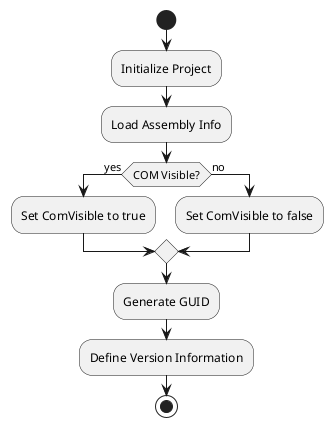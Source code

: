 @startuml
start
:Initialize Project;
:Load Assembly Info;
if (COM Visible?) then (yes)
  :Set ComVisible to true;
else (no)
  :Set ComVisible to false;
endif
:Generate GUID;
:Define Version Information;
stop